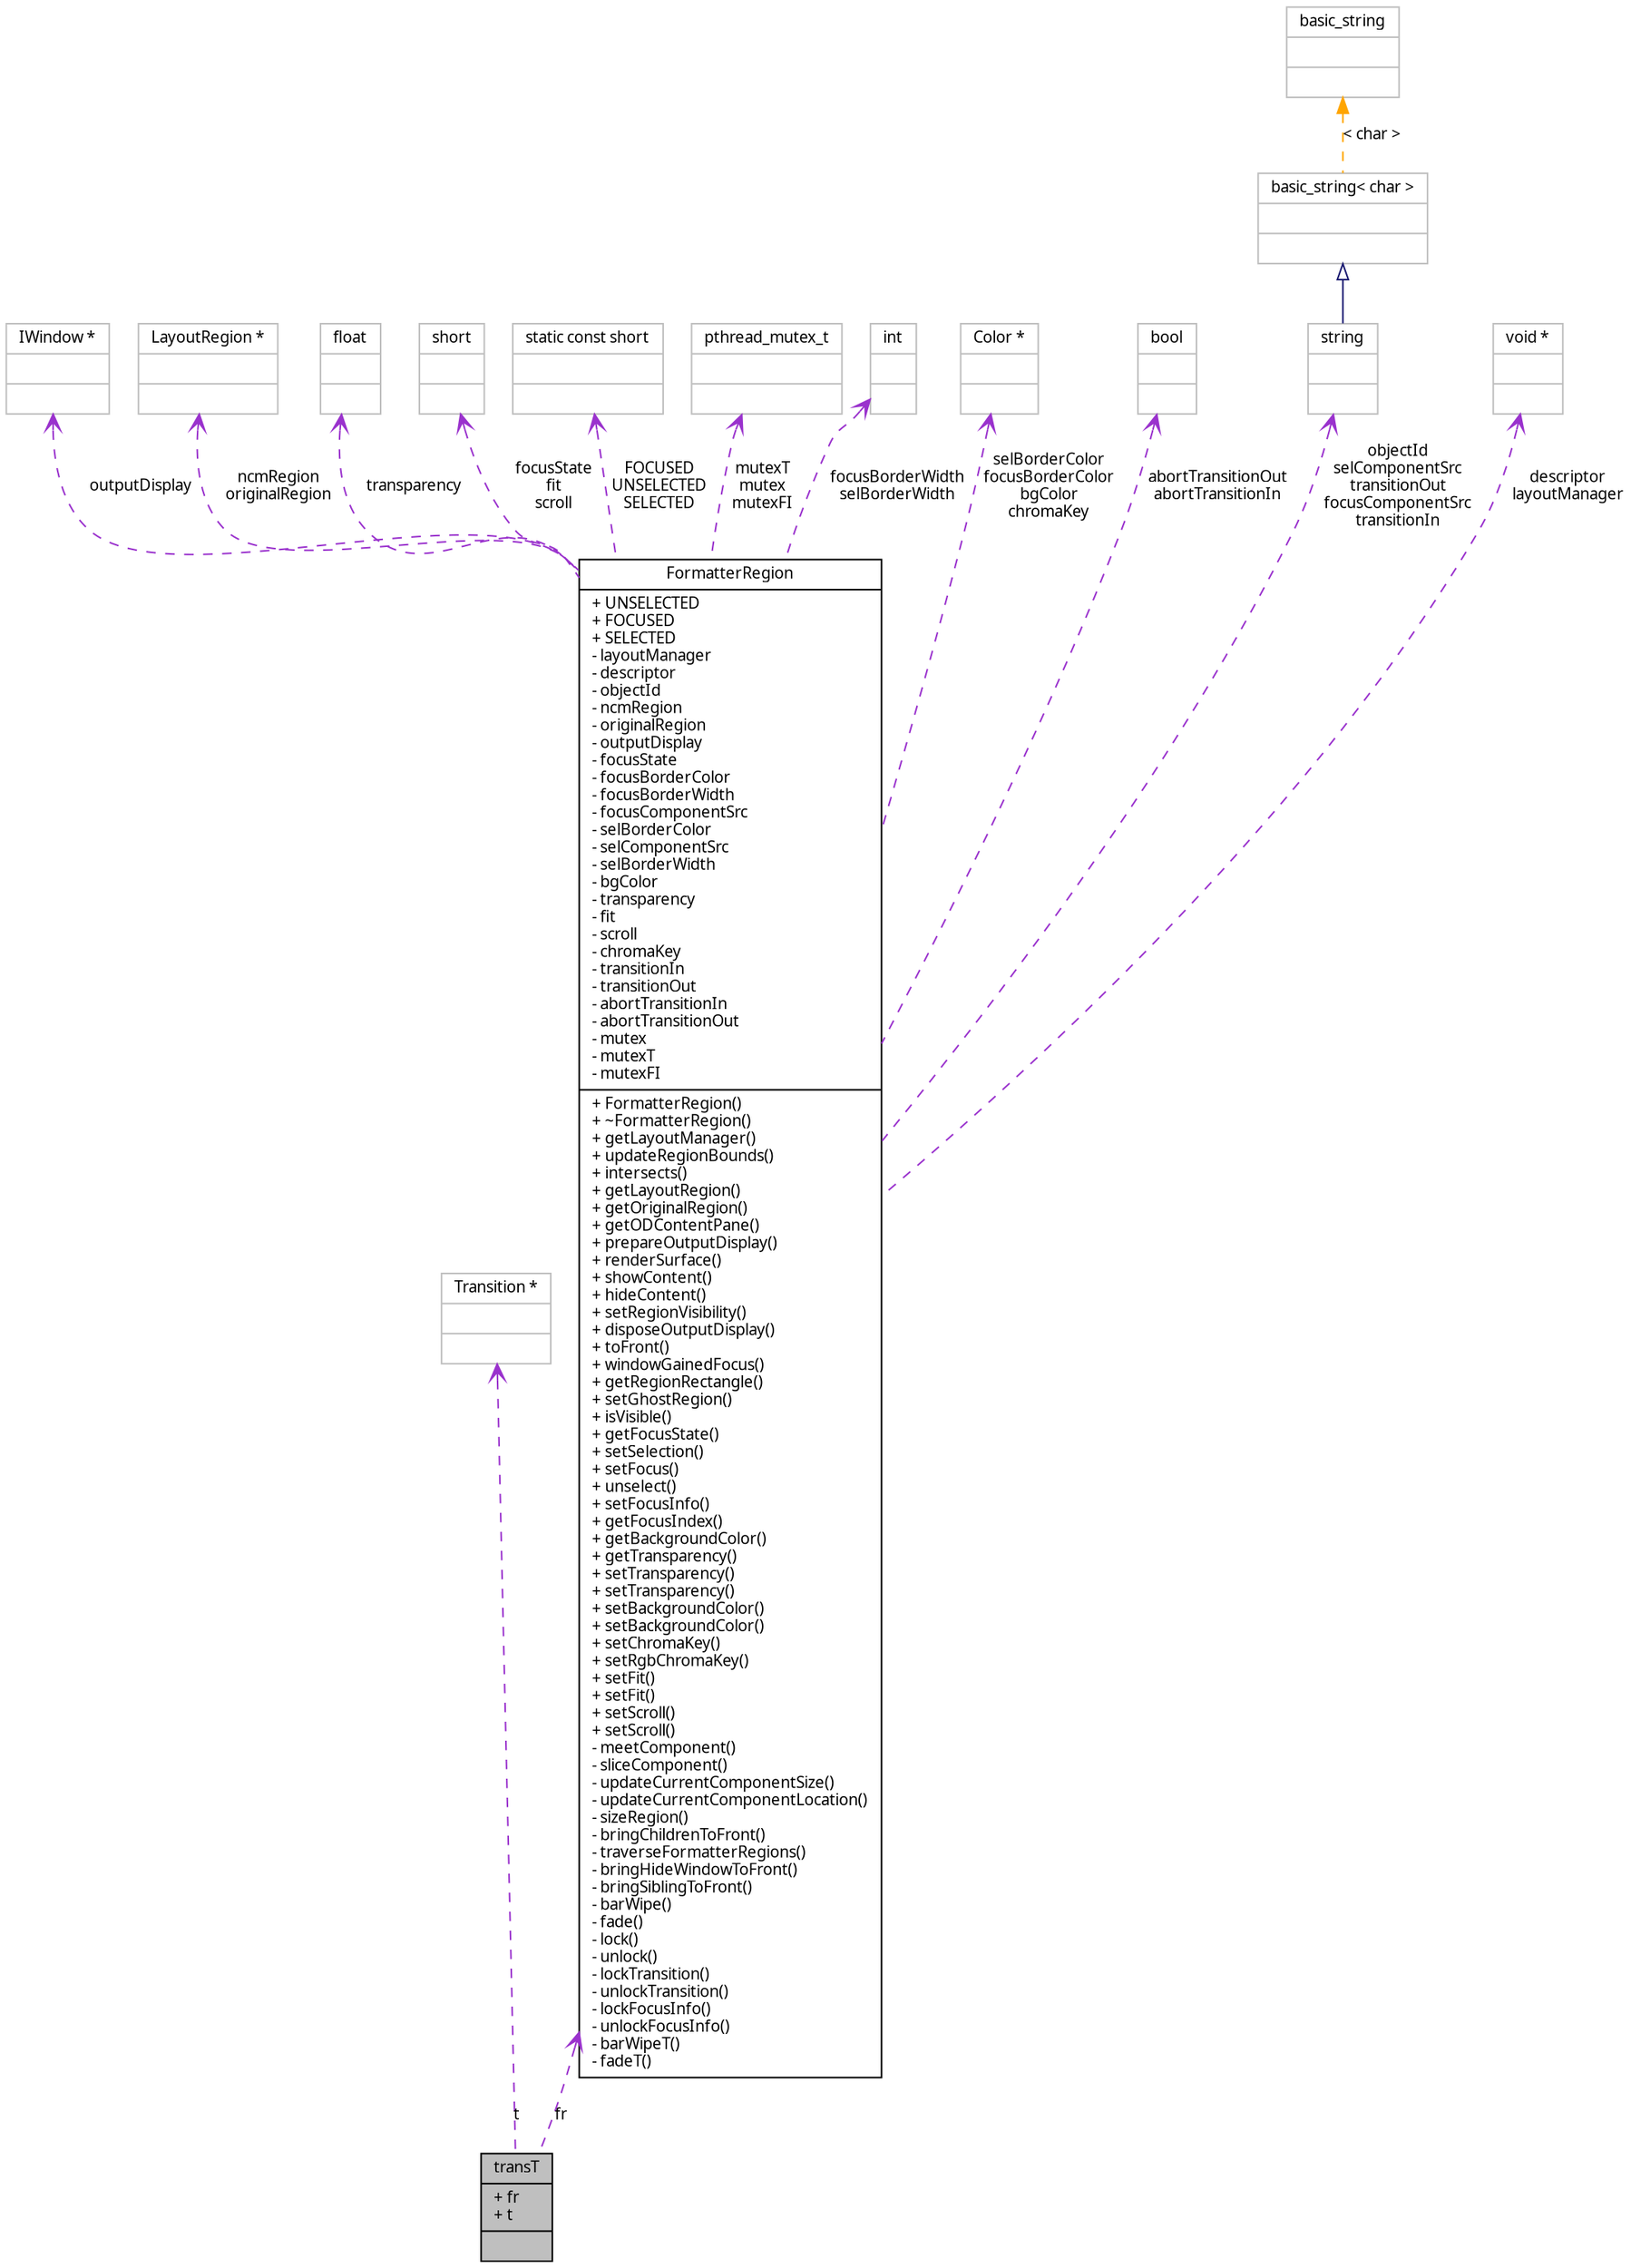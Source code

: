 digraph G
{
  edge [fontname="FreeSans.ttf",fontsize=10,labelfontname="FreeSans.ttf",labelfontsize=10];
  node [fontname="FreeSans.ttf",fontsize=10,shape=record];
  Node1 [label="{transT\n|+ fr\l+ t\l|}",height=0.2,width=0.4,color="black", fillcolor="grey75", style="filled" fontcolor="black"];
  Node2 -> Node1 [dir=back,color="darkorchid3",fontsize=10,style="dashed",label="t",arrowtail="open",fontname="FreeSans.ttf"];
  Node2 [label="{Transition *\n||}",height=0.2,width=0.4,color="grey75", fillcolor="white", style="filled"];
  Node3 -> Node1 [dir=back,color="darkorchid3",fontsize=10,style="dashed",label="fr",arrowtail="open",fontname="FreeSans.ttf"];
  Node3 [label="{FormatterRegion\n|+ UNSELECTED\l+ FOCUSED\l+ SELECTED\l- layoutManager\l- descriptor\l- objectId\l- ncmRegion\l- originalRegion\l- outputDisplay\l- focusState\l- focusBorderColor\l- focusBorderWidth\l- focusComponentSrc\l- selBorderColor\l- selComponentSrc\l- selBorderWidth\l- bgColor\l- transparency\l- fit\l- scroll\l- chromaKey\l- transitionIn\l- transitionOut\l- abortTransitionIn\l- abortTransitionOut\l- mutex\l- mutexT\l- mutexFI\l|+ FormatterRegion()\l+ ~FormatterRegion()\l+ getLayoutManager()\l+ updateRegionBounds()\l+ intersects()\l+ getLayoutRegion()\l+ getOriginalRegion()\l+ getODContentPane()\l+ prepareOutputDisplay()\l+ renderSurface()\l+ showContent()\l+ hideContent()\l+ setRegionVisibility()\l+ disposeOutputDisplay()\l+ toFront()\l+ windowGainedFocus()\l+ getRegionRectangle()\l+ setGhostRegion()\l+ isVisible()\l+ getFocusState()\l+ setSelection()\l+ setFocus()\l+ unselect()\l+ setFocusInfo()\l+ getFocusIndex()\l+ getBackgroundColor()\l+ getTransparency()\l+ setTransparency()\l+ setTransparency()\l+ setBackgroundColor()\l+ setBackgroundColor()\l+ setChromaKey()\l+ setRgbChromaKey()\l+ setFit()\l+ setFit()\l+ setScroll()\l+ setScroll()\l- meetComponent()\l- sliceComponent()\l- updateCurrentComponentSize()\l- updateCurrentComponentLocation()\l- sizeRegion()\l- bringChildrenToFront()\l- traverseFormatterRegions()\l- bringHideWindowToFront()\l- bringSiblingToFront()\l- barWipe()\l- fade()\l- lock()\l- unlock()\l- lockTransition()\l- unlockTransition()\l- lockFocusInfo()\l- unlockFocusInfo()\l- barWipeT()\l- fadeT()\l}",height=0.2,width=0.4,color="black", fillcolor="white", style="filled",URL="$classbr_1_1pucrio_1_1telemidia_1_1ginga_1_1ncl_1_1model_1_1presentation_1_1FormatterRegion.html"];
  Node4 -> Node3 [dir=back,color="darkorchid3",fontsize=10,style="dashed",label="outputDisplay",arrowtail="open",fontname="FreeSans.ttf"];
  Node4 [label="{IWindow *\n||}",height=0.2,width=0.4,color="grey75", fillcolor="white", style="filled"];
  Node5 -> Node3 [dir=back,color="darkorchid3",fontsize=10,style="dashed",label="ncmRegion\noriginalRegion",arrowtail="open",fontname="FreeSans.ttf"];
  Node5 [label="{LayoutRegion *\n||}",height=0.2,width=0.4,color="grey75", fillcolor="white", style="filled"];
  Node6 -> Node3 [dir=back,color="darkorchid3",fontsize=10,style="dashed",label="transparency",arrowtail="open",fontname="FreeSans.ttf"];
  Node6 [label="{float\n||}",height=0.2,width=0.4,color="grey75", fillcolor="white", style="filled"];
  Node7 -> Node3 [dir=back,color="darkorchid3",fontsize=10,style="dashed",label="focusState\nfit\nscroll",arrowtail="open",fontname="FreeSans.ttf"];
  Node7 [label="{short\n||}",height=0.2,width=0.4,color="grey75", fillcolor="white", style="filled"];
  Node8 -> Node3 [dir=back,color="darkorchid3",fontsize=10,style="dashed",label="FOCUSED\nUNSELECTED\nSELECTED",arrowtail="open",fontname="FreeSans.ttf"];
  Node8 [label="{static const short\n||}",height=0.2,width=0.4,color="grey75", fillcolor="white", style="filled"];
  Node9 -> Node3 [dir=back,color="darkorchid3",fontsize=10,style="dashed",label="mutexT\nmutex\nmutexFI",arrowtail="open",fontname="FreeSans.ttf"];
  Node9 [label="{pthread_mutex_t\n||}",height=0.2,width=0.4,color="grey75", fillcolor="white", style="filled"];
  Node10 -> Node3 [dir=back,color="darkorchid3",fontsize=10,style="dashed",label="focusBorderWidth\nselBorderWidth",arrowtail="open",fontname="FreeSans.ttf"];
  Node10 [label="{int\n||}",height=0.2,width=0.4,color="grey75", fillcolor="white", style="filled"];
  Node11 -> Node3 [dir=back,color="darkorchid3",fontsize=10,style="dashed",label="selBorderColor\nfocusBorderColor\nbgColor\nchromaKey",arrowtail="open",fontname="FreeSans.ttf"];
  Node11 [label="{Color *\n||}",height=0.2,width=0.4,color="grey75", fillcolor="white", style="filled"];
  Node12 -> Node3 [dir=back,color="darkorchid3",fontsize=10,style="dashed",label="abortTransitionOut\nabortTransitionIn",arrowtail="open",fontname="FreeSans.ttf"];
  Node12 [label="{bool\n||}",height=0.2,width=0.4,color="grey75", fillcolor="white", style="filled"];
  Node13 -> Node3 [dir=back,color="darkorchid3",fontsize=10,style="dashed",label="objectId\nselComponentSrc\ntransitionOut\nfocusComponentSrc\ntransitionIn",arrowtail="open",fontname="FreeSans.ttf"];
  Node13 [label="{string\n||}",height=0.2,width=0.4,color="grey75", fillcolor="white", style="filled",tooltip="STL class."];
  Node14 -> Node13 [dir=back,color="midnightblue",fontsize=10,style="solid",arrowtail="empty",fontname="FreeSans.ttf"];
  Node14 [label="{basic_string\< char \>\n||}",height=0.2,width=0.4,color="grey75", fillcolor="white", style="filled"];
  Node15 -> Node14 [dir=back,color="orange",fontsize=10,style="dashed",label="\< char \>",fontname="FreeSans.ttf"];
  Node15 [label="{basic_string\n||}",height=0.2,width=0.4,color="grey75", fillcolor="white", style="filled",tooltip="STL class."];
  Node16 -> Node3 [dir=back,color="darkorchid3",fontsize=10,style="dashed",label="descriptor\nlayoutManager",arrowtail="open",fontname="FreeSans.ttf"];
  Node16 [label="{void *\n||}",height=0.2,width=0.4,color="grey75", fillcolor="white", style="filled"];
}
